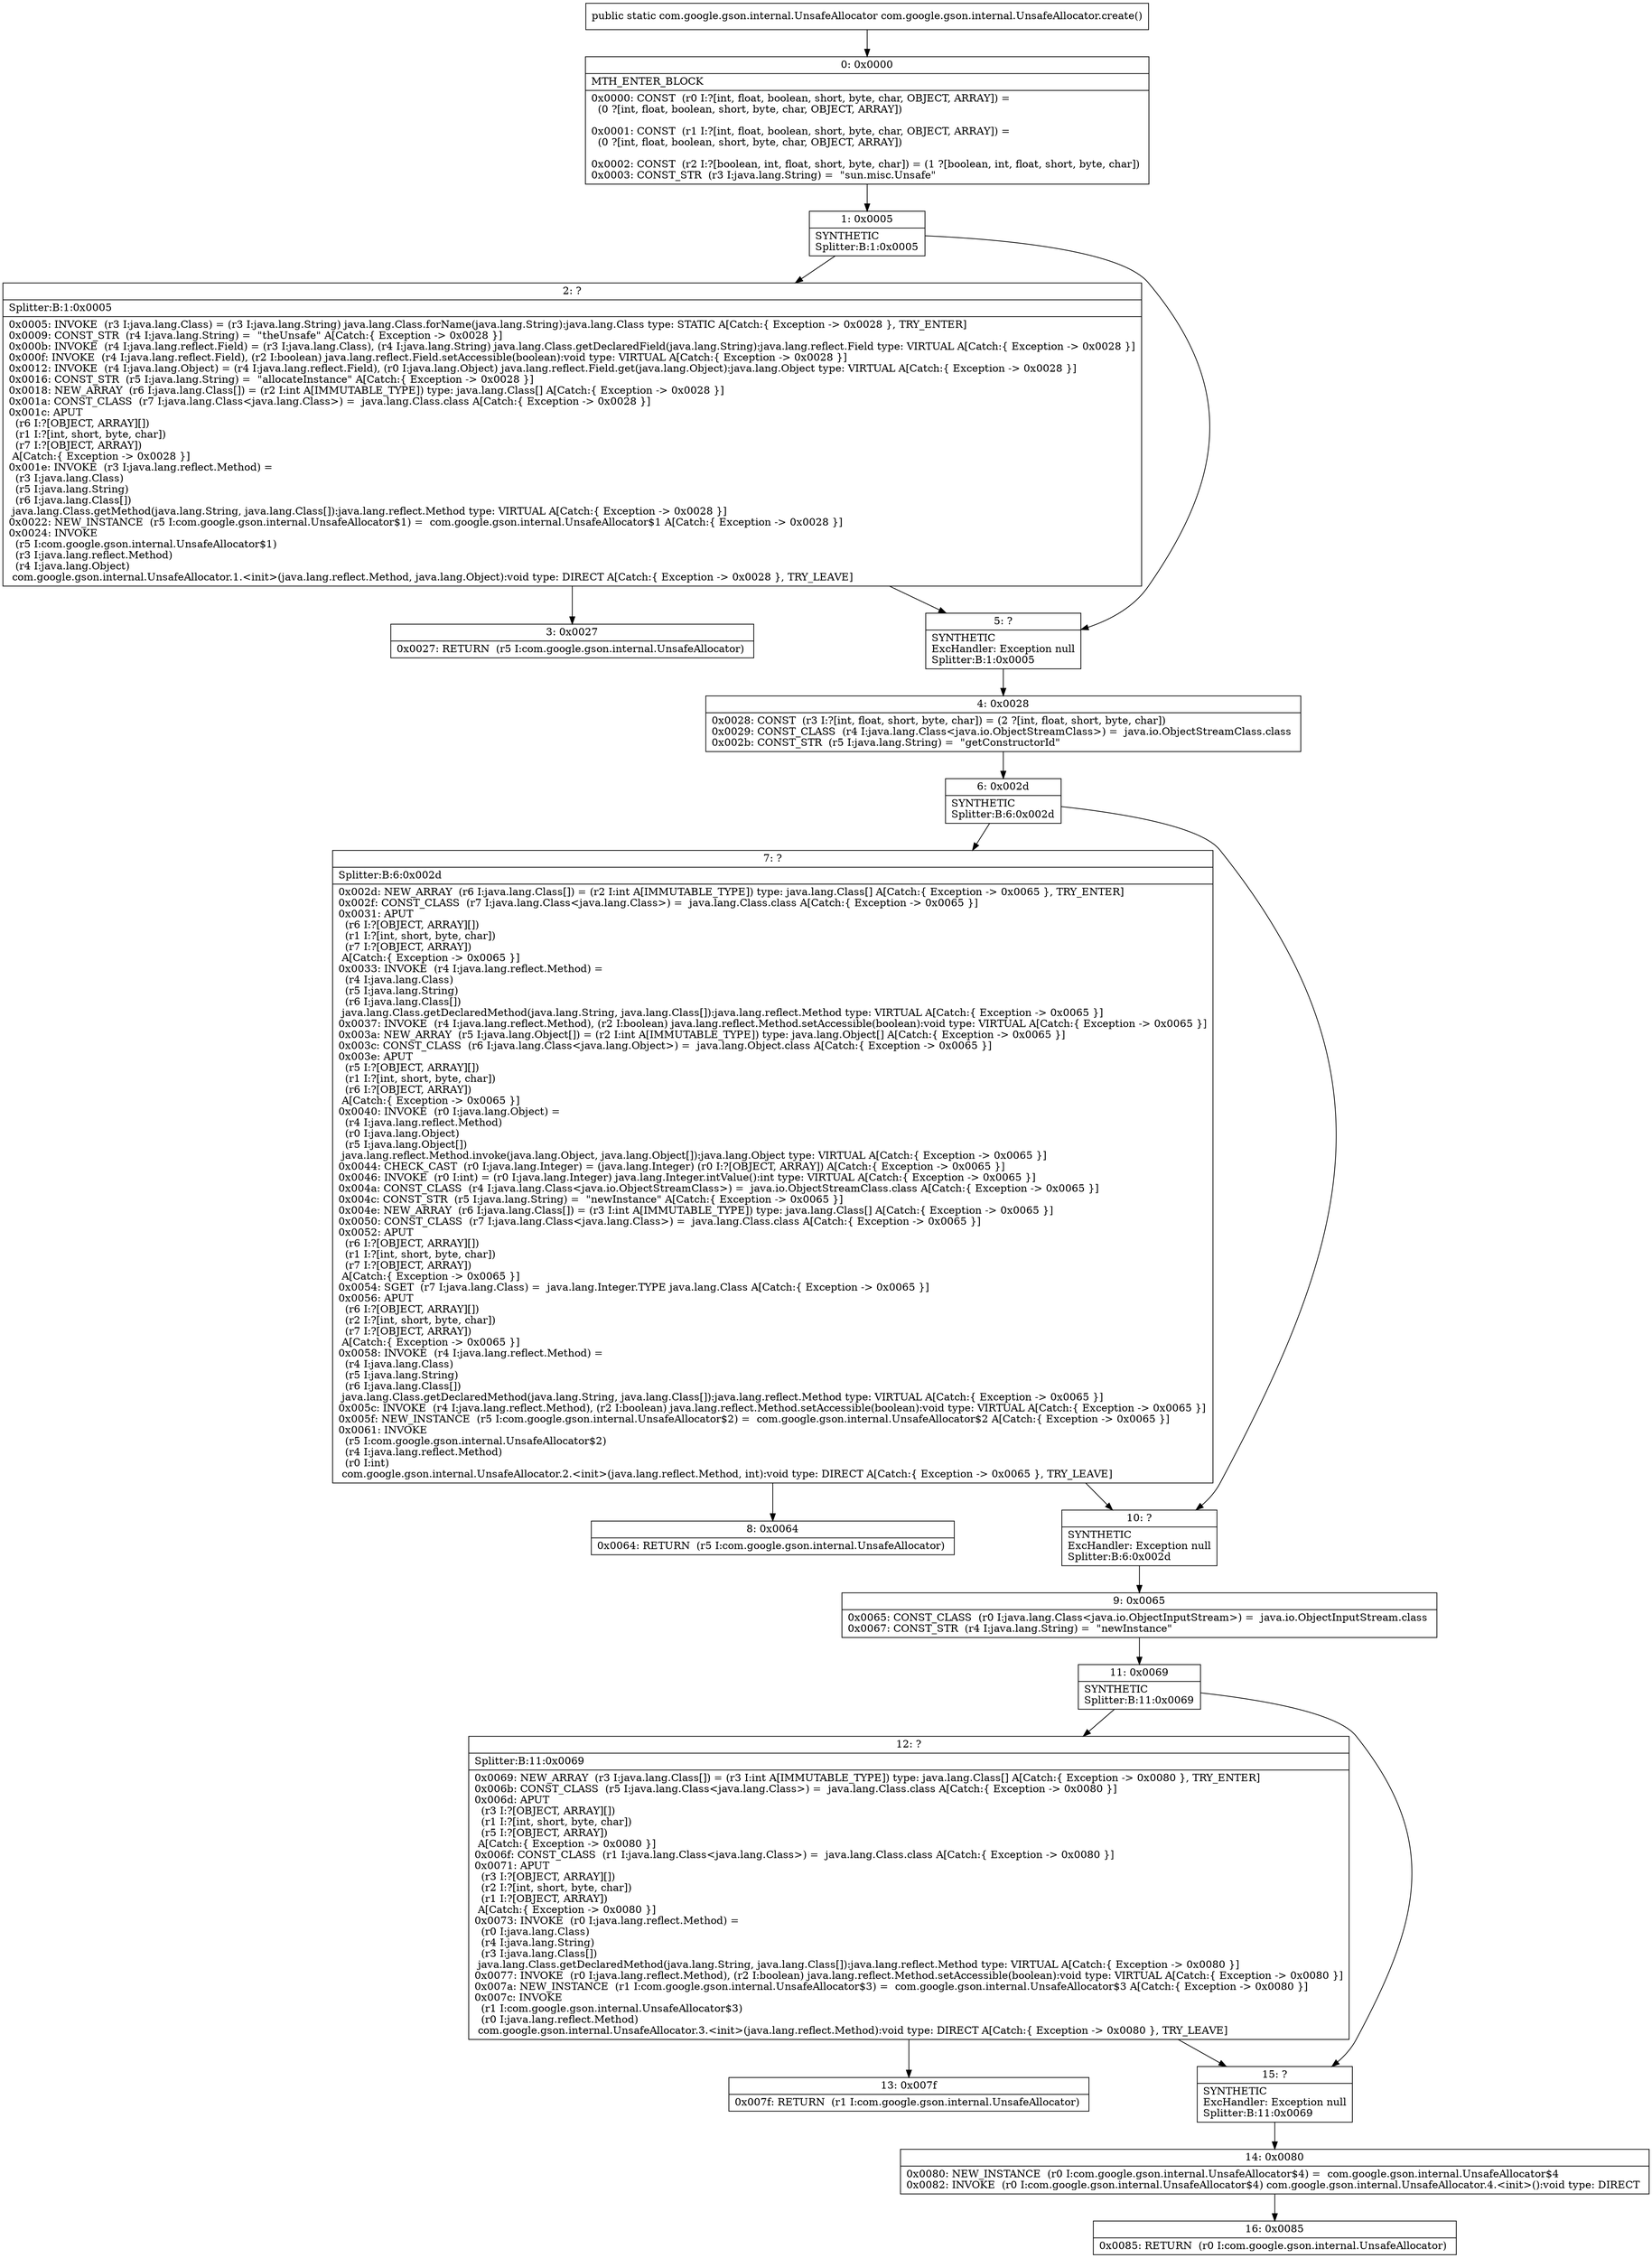 digraph "CFG forcom.google.gson.internal.UnsafeAllocator.create()Lcom\/google\/gson\/internal\/UnsafeAllocator;" {
Node_0 [shape=record,label="{0\:\ 0x0000|MTH_ENTER_BLOCK\l|0x0000: CONST  (r0 I:?[int, float, boolean, short, byte, char, OBJECT, ARRAY]) = \l  (0 ?[int, float, boolean, short, byte, char, OBJECT, ARRAY])\l \l0x0001: CONST  (r1 I:?[int, float, boolean, short, byte, char, OBJECT, ARRAY]) = \l  (0 ?[int, float, boolean, short, byte, char, OBJECT, ARRAY])\l \l0x0002: CONST  (r2 I:?[boolean, int, float, short, byte, char]) = (1 ?[boolean, int, float, short, byte, char]) \l0x0003: CONST_STR  (r3 I:java.lang.String) =  \"sun.misc.Unsafe\" \l}"];
Node_1 [shape=record,label="{1\:\ 0x0005|SYNTHETIC\lSplitter:B:1:0x0005\l}"];
Node_2 [shape=record,label="{2\:\ ?|Splitter:B:1:0x0005\l|0x0005: INVOKE  (r3 I:java.lang.Class) = (r3 I:java.lang.String) java.lang.Class.forName(java.lang.String):java.lang.Class type: STATIC A[Catch:\{ Exception \-\> 0x0028 \}, TRY_ENTER]\l0x0009: CONST_STR  (r4 I:java.lang.String) =  \"theUnsafe\" A[Catch:\{ Exception \-\> 0x0028 \}]\l0x000b: INVOKE  (r4 I:java.lang.reflect.Field) = (r3 I:java.lang.Class), (r4 I:java.lang.String) java.lang.Class.getDeclaredField(java.lang.String):java.lang.reflect.Field type: VIRTUAL A[Catch:\{ Exception \-\> 0x0028 \}]\l0x000f: INVOKE  (r4 I:java.lang.reflect.Field), (r2 I:boolean) java.lang.reflect.Field.setAccessible(boolean):void type: VIRTUAL A[Catch:\{ Exception \-\> 0x0028 \}]\l0x0012: INVOKE  (r4 I:java.lang.Object) = (r4 I:java.lang.reflect.Field), (r0 I:java.lang.Object) java.lang.reflect.Field.get(java.lang.Object):java.lang.Object type: VIRTUAL A[Catch:\{ Exception \-\> 0x0028 \}]\l0x0016: CONST_STR  (r5 I:java.lang.String) =  \"allocateInstance\" A[Catch:\{ Exception \-\> 0x0028 \}]\l0x0018: NEW_ARRAY  (r6 I:java.lang.Class[]) = (r2 I:int A[IMMUTABLE_TYPE]) type: java.lang.Class[] A[Catch:\{ Exception \-\> 0x0028 \}]\l0x001a: CONST_CLASS  (r7 I:java.lang.Class\<java.lang.Class\>) =  java.lang.Class.class A[Catch:\{ Exception \-\> 0x0028 \}]\l0x001c: APUT  \l  (r6 I:?[OBJECT, ARRAY][])\l  (r1 I:?[int, short, byte, char])\l  (r7 I:?[OBJECT, ARRAY])\l A[Catch:\{ Exception \-\> 0x0028 \}]\l0x001e: INVOKE  (r3 I:java.lang.reflect.Method) = \l  (r3 I:java.lang.Class)\l  (r5 I:java.lang.String)\l  (r6 I:java.lang.Class[])\l java.lang.Class.getMethod(java.lang.String, java.lang.Class[]):java.lang.reflect.Method type: VIRTUAL A[Catch:\{ Exception \-\> 0x0028 \}]\l0x0022: NEW_INSTANCE  (r5 I:com.google.gson.internal.UnsafeAllocator$1) =  com.google.gson.internal.UnsafeAllocator$1 A[Catch:\{ Exception \-\> 0x0028 \}]\l0x0024: INVOKE  \l  (r5 I:com.google.gson.internal.UnsafeAllocator$1)\l  (r3 I:java.lang.reflect.Method)\l  (r4 I:java.lang.Object)\l com.google.gson.internal.UnsafeAllocator.1.\<init\>(java.lang.reflect.Method, java.lang.Object):void type: DIRECT A[Catch:\{ Exception \-\> 0x0028 \}, TRY_LEAVE]\l}"];
Node_3 [shape=record,label="{3\:\ 0x0027|0x0027: RETURN  (r5 I:com.google.gson.internal.UnsafeAllocator) \l}"];
Node_4 [shape=record,label="{4\:\ 0x0028|0x0028: CONST  (r3 I:?[int, float, short, byte, char]) = (2 ?[int, float, short, byte, char]) \l0x0029: CONST_CLASS  (r4 I:java.lang.Class\<java.io.ObjectStreamClass\>) =  java.io.ObjectStreamClass.class \l0x002b: CONST_STR  (r5 I:java.lang.String) =  \"getConstructorId\" \l}"];
Node_5 [shape=record,label="{5\:\ ?|SYNTHETIC\lExcHandler: Exception null\lSplitter:B:1:0x0005\l}"];
Node_6 [shape=record,label="{6\:\ 0x002d|SYNTHETIC\lSplitter:B:6:0x002d\l}"];
Node_7 [shape=record,label="{7\:\ ?|Splitter:B:6:0x002d\l|0x002d: NEW_ARRAY  (r6 I:java.lang.Class[]) = (r2 I:int A[IMMUTABLE_TYPE]) type: java.lang.Class[] A[Catch:\{ Exception \-\> 0x0065 \}, TRY_ENTER]\l0x002f: CONST_CLASS  (r7 I:java.lang.Class\<java.lang.Class\>) =  java.lang.Class.class A[Catch:\{ Exception \-\> 0x0065 \}]\l0x0031: APUT  \l  (r6 I:?[OBJECT, ARRAY][])\l  (r1 I:?[int, short, byte, char])\l  (r7 I:?[OBJECT, ARRAY])\l A[Catch:\{ Exception \-\> 0x0065 \}]\l0x0033: INVOKE  (r4 I:java.lang.reflect.Method) = \l  (r4 I:java.lang.Class)\l  (r5 I:java.lang.String)\l  (r6 I:java.lang.Class[])\l java.lang.Class.getDeclaredMethod(java.lang.String, java.lang.Class[]):java.lang.reflect.Method type: VIRTUAL A[Catch:\{ Exception \-\> 0x0065 \}]\l0x0037: INVOKE  (r4 I:java.lang.reflect.Method), (r2 I:boolean) java.lang.reflect.Method.setAccessible(boolean):void type: VIRTUAL A[Catch:\{ Exception \-\> 0x0065 \}]\l0x003a: NEW_ARRAY  (r5 I:java.lang.Object[]) = (r2 I:int A[IMMUTABLE_TYPE]) type: java.lang.Object[] A[Catch:\{ Exception \-\> 0x0065 \}]\l0x003c: CONST_CLASS  (r6 I:java.lang.Class\<java.lang.Object\>) =  java.lang.Object.class A[Catch:\{ Exception \-\> 0x0065 \}]\l0x003e: APUT  \l  (r5 I:?[OBJECT, ARRAY][])\l  (r1 I:?[int, short, byte, char])\l  (r6 I:?[OBJECT, ARRAY])\l A[Catch:\{ Exception \-\> 0x0065 \}]\l0x0040: INVOKE  (r0 I:java.lang.Object) = \l  (r4 I:java.lang.reflect.Method)\l  (r0 I:java.lang.Object)\l  (r5 I:java.lang.Object[])\l java.lang.reflect.Method.invoke(java.lang.Object, java.lang.Object[]):java.lang.Object type: VIRTUAL A[Catch:\{ Exception \-\> 0x0065 \}]\l0x0044: CHECK_CAST  (r0 I:java.lang.Integer) = (java.lang.Integer) (r0 I:?[OBJECT, ARRAY]) A[Catch:\{ Exception \-\> 0x0065 \}]\l0x0046: INVOKE  (r0 I:int) = (r0 I:java.lang.Integer) java.lang.Integer.intValue():int type: VIRTUAL A[Catch:\{ Exception \-\> 0x0065 \}]\l0x004a: CONST_CLASS  (r4 I:java.lang.Class\<java.io.ObjectStreamClass\>) =  java.io.ObjectStreamClass.class A[Catch:\{ Exception \-\> 0x0065 \}]\l0x004c: CONST_STR  (r5 I:java.lang.String) =  \"newInstance\" A[Catch:\{ Exception \-\> 0x0065 \}]\l0x004e: NEW_ARRAY  (r6 I:java.lang.Class[]) = (r3 I:int A[IMMUTABLE_TYPE]) type: java.lang.Class[] A[Catch:\{ Exception \-\> 0x0065 \}]\l0x0050: CONST_CLASS  (r7 I:java.lang.Class\<java.lang.Class\>) =  java.lang.Class.class A[Catch:\{ Exception \-\> 0x0065 \}]\l0x0052: APUT  \l  (r6 I:?[OBJECT, ARRAY][])\l  (r1 I:?[int, short, byte, char])\l  (r7 I:?[OBJECT, ARRAY])\l A[Catch:\{ Exception \-\> 0x0065 \}]\l0x0054: SGET  (r7 I:java.lang.Class) =  java.lang.Integer.TYPE java.lang.Class A[Catch:\{ Exception \-\> 0x0065 \}]\l0x0056: APUT  \l  (r6 I:?[OBJECT, ARRAY][])\l  (r2 I:?[int, short, byte, char])\l  (r7 I:?[OBJECT, ARRAY])\l A[Catch:\{ Exception \-\> 0x0065 \}]\l0x0058: INVOKE  (r4 I:java.lang.reflect.Method) = \l  (r4 I:java.lang.Class)\l  (r5 I:java.lang.String)\l  (r6 I:java.lang.Class[])\l java.lang.Class.getDeclaredMethod(java.lang.String, java.lang.Class[]):java.lang.reflect.Method type: VIRTUAL A[Catch:\{ Exception \-\> 0x0065 \}]\l0x005c: INVOKE  (r4 I:java.lang.reflect.Method), (r2 I:boolean) java.lang.reflect.Method.setAccessible(boolean):void type: VIRTUAL A[Catch:\{ Exception \-\> 0x0065 \}]\l0x005f: NEW_INSTANCE  (r5 I:com.google.gson.internal.UnsafeAllocator$2) =  com.google.gson.internal.UnsafeAllocator$2 A[Catch:\{ Exception \-\> 0x0065 \}]\l0x0061: INVOKE  \l  (r5 I:com.google.gson.internal.UnsafeAllocator$2)\l  (r4 I:java.lang.reflect.Method)\l  (r0 I:int)\l com.google.gson.internal.UnsafeAllocator.2.\<init\>(java.lang.reflect.Method, int):void type: DIRECT A[Catch:\{ Exception \-\> 0x0065 \}, TRY_LEAVE]\l}"];
Node_8 [shape=record,label="{8\:\ 0x0064|0x0064: RETURN  (r5 I:com.google.gson.internal.UnsafeAllocator) \l}"];
Node_9 [shape=record,label="{9\:\ 0x0065|0x0065: CONST_CLASS  (r0 I:java.lang.Class\<java.io.ObjectInputStream\>) =  java.io.ObjectInputStream.class \l0x0067: CONST_STR  (r4 I:java.lang.String) =  \"newInstance\" \l}"];
Node_10 [shape=record,label="{10\:\ ?|SYNTHETIC\lExcHandler: Exception null\lSplitter:B:6:0x002d\l}"];
Node_11 [shape=record,label="{11\:\ 0x0069|SYNTHETIC\lSplitter:B:11:0x0069\l}"];
Node_12 [shape=record,label="{12\:\ ?|Splitter:B:11:0x0069\l|0x0069: NEW_ARRAY  (r3 I:java.lang.Class[]) = (r3 I:int A[IMMUTABLE_TYPE]) type: java.lang.Class[] A[Catch:\{ Exception \-\> 0x0080 \}, TRY_ENTER]\l0x006b: CONST_CLASS  (r5 I:java.lang.Class\<java.lang.Class\>) =  java.lang.Class.class A[Catch:\{ Exception \-\> 0x0080 \}]\l0x006d: APUT  \l  (r3 I:?[OBJECT, ARRAY][])\l  (r1 I:?[int, short, byte, char])\l  (r5 I:?[OBJECT, ARRAY])\l A[Catch:\{ Exception \-\> 0x0080 \}]\l0x006f: CONST_CLASS  (r1 I:java.lang.Class\<java.lang.Class\>) =  java.lang.Class.class A[Catch:\{ Exception \-\> 0x0080 \}]\l0x0071: APUT  \l  (r3 I:?[OBJECT, ARRAY][])\l  (r2 I:?[int, short, byte, char])\l  (r1 I:?[OBJECT, ARRAY])\l A[Catch:\{ Exception \-\> 0x0080 \}]\l0x0073: INVOKE  (r0 I:java.lang.reflect.Method) = \l  (r0 I:java.lang.Class)\l  (r4 I:java.lang.String)\l  (r3 I:java.lang.Class[])\l java.lang.Class.getDeclaredMethod(java.lang.String, java.lang.Class[]):java.lang.reflect.Method type: VIRTUAL A[Catch:\{ Exception \-\> 0x0080 \}]\l0x0077: INVOKE  (r0 I:java.lang.reflect.Method), (r2 I:boolean) java.lang.reflect.Method.setAccessible(boolean):void type: VIRTUAL A[Catch:\{ Exception \-\> 0x0080 \}]\l0x007a: NEW_INSTANCE  (r1 I:com.google.gson.internal.UnsafeAllocator$3) =  com.google.gson.internal.UnsafeAllocator$3 A[Catch:\{ Exception \-\> 0x0080 \}]\l0x007c: INVOKE  \l  (r1 I:com.google.gson.internal.UnsafeAllocator$3)\l  (r0 I:java.lang.reflect.Method)\l com.google.gson.internal.UnsafeAllocator.3.\<init\>(java.lang.reflect.Method):void type: DIRECT A[Catch:\{ Exception \-\> 0x0080 \}, TRY_LEAVE]\l}"];
Node_13 [shape=record,label="{13\:\ 0x007f|0x007f: RETURN  (r1 I:com.google.gson.internal.UnsafeAllocator) \l}"];
Node_14 [shape=record,label="{14\:\ 0x0080|0x0080: NEW_INSTANCE  (r0 I:com.google.gson.internal.UnsafeAllocator$4) =  com.google.gson.internal.UnsafeAllocator$4 \l0x0082: INVOKE  (r0 I:com.google.gson.internal.UnsafeAllocator$4) com.google.gson.internal.UnsafeAllocator.4.\<init\>():void type: DIRECT \l}"];
Node_15 [shape=record,label="{15\:\ ?|SYNTHETIC\lExcHandler: Exception null\lSplitter:B:11:0x0069\l}"];
Node_16 [shape=record,label="{16\:\ 0x0085|0x0085: RETURN  (r0 I:com.google.gson.internal.UnsafeAllocator) \l}"];
MethodNode[shape=record,label="{public static com.google.gson.internal.UnsafeAllocator com.google.gson.internal.UnsafeAllocator.create() }"];
MethodNode -> Node_0;
Node_0 -> Node_1;
Node_1 -> Node_2;
Node_1 -> Node_5;
Node_2 -> Node_3;
Node_2 -> Node_5;
Node_4 -> Node_6;
Node_5 -> Node_4;
Node_6 -> Node_7;
Node_6 -> Node_10;
Node_7 -> Node_8;
Node_7 -> Node_10;
Node_9 -> Node_11;
Node_10 -> Node_9;
Node_11 -> Node_12;
Node_11 -> Node_15;
Node_12 -> Node_13;
Node_12 -> Node_15;
Node_14 -> Node_16;
Node_15 -> Node_14;
}

